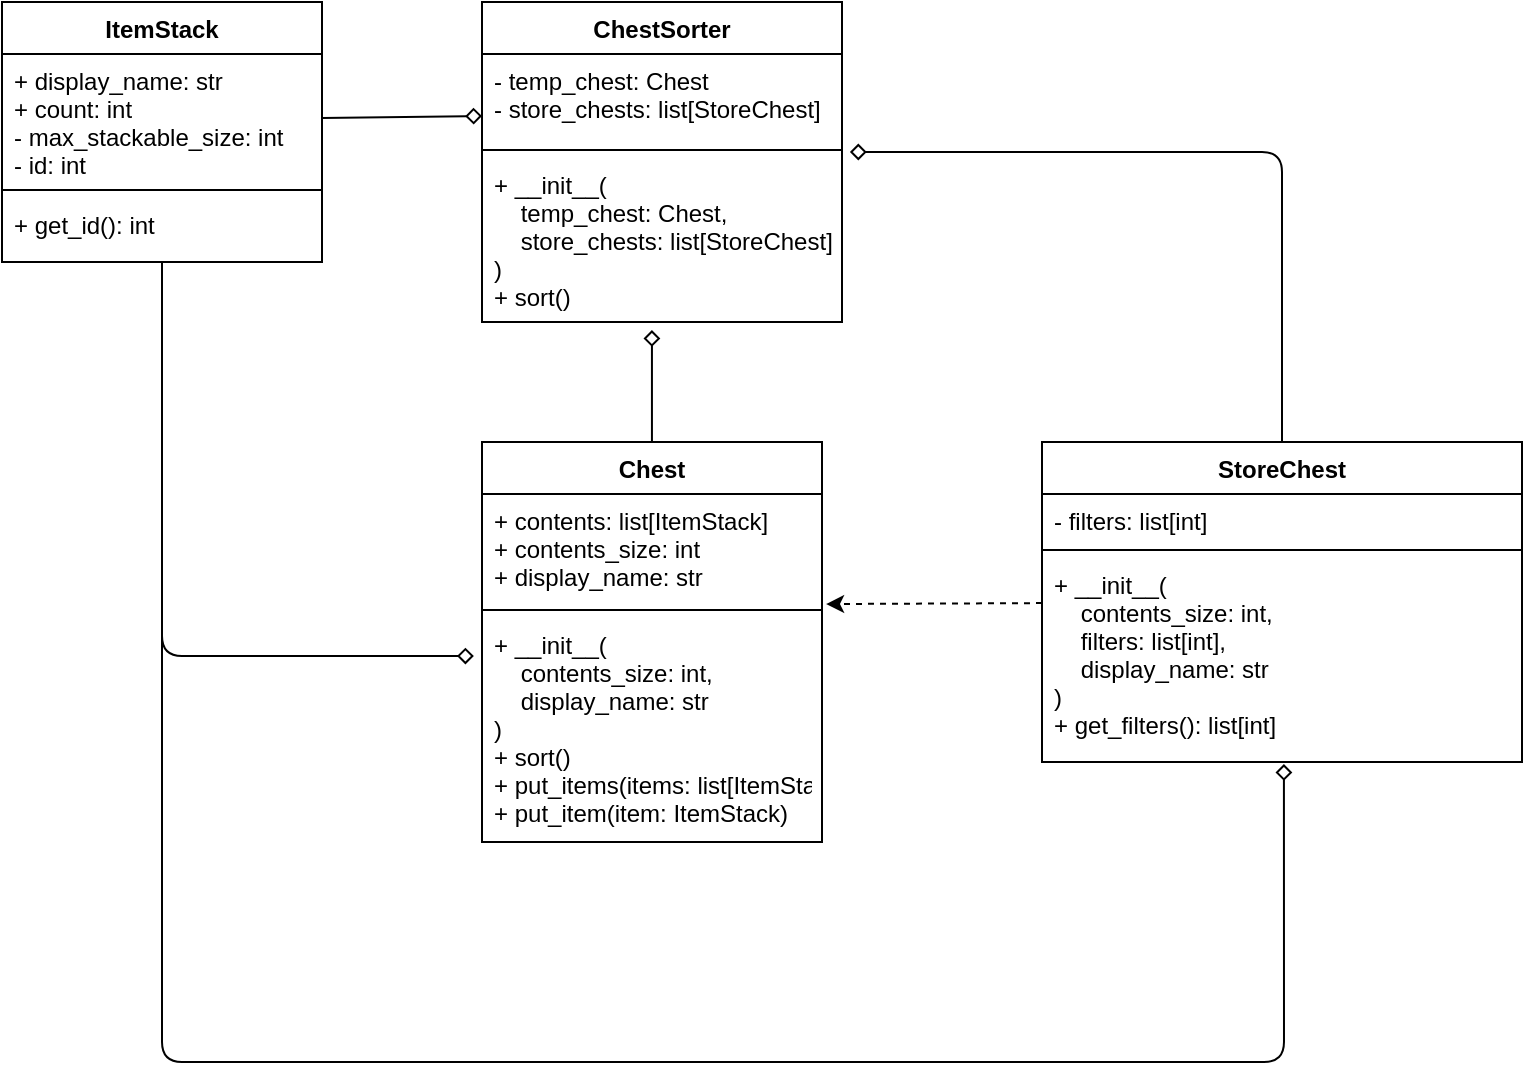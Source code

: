 <mxfile>
    <diagram id="GW5sfyn3bL_i-jpiwELU" name="Page-1">
        <mxGraphModel dx="1118" dy="314" grid="1" gridSize="10" guides="1" tooltips="1" connect="1" arrows="1" fold="1" page="1" pageScale="1" pageWidth="850" pageHeight="1100" math="0" shadow="0">
            <root>
                <mxCell id="0"/>
                <mxCell id="1" parent="0"/>
                <mxCell id="40" style="edgeStyle=orthogonalEdgeStyle;html=1;endArrow=diamond;endFill=0;entryX=-0.024;entryY=0.17;entryDx=0;entryDy=0;entryPerimeter=0;" parent="1" source="2" target="13" edge="1">
                    <mxGeometry relative="1" as="geometry">
                        <mxPoint x="120" y="410" as="targetPoint"/>
                        <Array as="points">
                            <mxPoint x="120" y="407"/>
                        </Array>
                    </mxGeometry>
                </mxCell>
                <mxCell id="41" style="edgeStyle=orthogonalEdgeStyle;html=1;endArrow=diamond;endFill=0;entryX=0.504;entryY=1.01;entryDx=0;entryDy=0;entryPerimeter=0;" parent="1" source="2" target="9" edge="1">
                    <mxGeometry relative="1" as="geometry">
                        <mxPoint x="690" y="610" as="targetPoint"/>
                        <Array as="points">
                            <mxPoint x="120" y="610"/>
                            <mxPoint x="681" y="610"/>
                        </Array>
                    </mxGeometry>
                </mxCell>
                <mxCell id="42" style="edgeStyle=none;html=1;entryX=0;entryY=0.705;entryDx=0;entryDy=0;entryPerimeter=0;endArrow=diamond;endFill=0;exitX=1;exitY=0.5;exitDx=0;exitDy=0;" edge="1" parent="1" source="3" target="21">
                    <mxGeometry relative="1" as="geometry"/>
                </mxCell>
                <mxCell id="2" value="ItemStack" style="swimlane;fontStyle=1;align=center;verticalAlign=top;childLayout=stackLayout;horizontal=1;startSize=26;horizontalStack=0;resizeParent=1;resizeParentMax=0;resizeLast=0;collapsible=1;marginBottom=0;" parent="1" vertex="1">
                    <mxGeometry x="40" y="80" width="160" height="130" as="geometry"/>
                </mxCell>
                <mxCell id="3" value="+ display_name: str&#10;+ count: int&#10;- max_stackable_size: int&#10;- id: int" style="text;strokeColor=none;fillColor=none;align=left;verticalAlign=top;spacingLeft=4;spacingRight=4;overflow=hidden;rotatable=0;points=[[0,0.5],[1,0.5]];portConstraint=eastwest;" parent="2" vertex="1">
                    <mxGeometry y="26" width="160" height="64" as="geometry"/>
                </mxCell>
                <mxCell id="4" value="" style="line;strokeWidth=1;fillColor=none;align=left;verticalAlign=middle;spacingTop=-1;spacingLeft=3;spacingRight=3;rotatable=0;labelPosition=right;points=[];portConstraint=eastwest;" parent="2" vertex="1">
                    <mxGeometry y="90" width="160" height="8" as="geometry"/>
                </mxCell>
                <mxCell id="5" value="+ get_id(): int" style="text;strokeColor=none;fillColor=none;align=left;verticalAlign=top;spacingLeft=4;spacingRight=4;overflow=hidden;rotatable=0;points=[[0,0.5],[1,0.5]];portConstraint=eastwest;" parent="2" vertex="1">
                    <mxGeometry y="98" width="160" height="32" as="geometry"/>
                </mxCell>
                <mxCell id="32" style="html=1;entryX=1.012;entryY=1.019;entryDx=0;entryDy=0;entryPerimeter=0;endArrow=classic;endFill=1;dashed=1;" parent="1" source="6" target="11" edge="1">
                    <mxGeometry relative="1" as="geometry"/>
                </mxCell>
                <mxCell id="38" style="edgeStyle=orthogonalEdgeStyle;html=1;endArrow=diamond;endFill=0;entryX=1.022;entryY=1.114;entryDx=0;entryDy=0;entryPerimeter=0;" parent="1" source="6" target="21" edge="1">
                    <mxGeometry relative="1" as="geometry">
                        <mxPoint x="680" y="130" as="targetPoint"/>
                    </mxGeometry>
                </mxCell>
                <mxCell id="6" value="StoreChest" style="swimlane;fontStyle=1;align=center;verticalAlign=top;childLayout=stackLayout;horizontal=1;startSize=26;horizontalStack=0;resizeParent=1;resizeParentMax=0;resizeLast=0;collapsible=1;marginBottom=0;" parent="1" vertex="1">
                    <mxGeometry x="560" y="300" width="240" height="160" as="geometry"/>
                </mxCell>
                <mxCell id="7" value="- filters: list[int]" style="text;strokeColor=none;fillColor=none;align=left;verticalAlign=top;spacingLeft=4;spacingRight=4;overflow=hidden;rotatable=0;points=[[0,0.5],[1,0.5]];portConstraint=eastwest;" parent="6" vertex="1">
                    <mxGeometry y="26" width="240" height="24" as="geometry"/>
                </mxCell>
                <mxCell id="8" value="" style="line;strokeWidth=1;fillColor=none;align=left;verticalAlign=middle;spacingTop=-1;spacingLeft=3;spacingRight=3;rotatable=0;labelPosition=right;points=[];portConstraint=eastwest;" parent="6" vertex="1">
                    <mxGeometry y="50" width="240" height="8" as="geometry"/>
                </mxCell>
                <mxCell id="9" value="+ __init__(&#10;    contents_size: int,&#10;    filters: list[int],&#10;    display_name: str&#10;)&#10;+ get_filters(): list[int]" style="text;strokeColor=none;fillColor=none;align=left;verticalAlign=top;spacingLeft=4;spacingRight=4;overflow=hidden;rotatable=0;points=[[0,0.5],[1,0.5]];portConstraint=eastwest;" parent="6" vertex="1">
                    <mxGeometry y="58" width="240" height="102" as="geometry"/>
                </mxCell>
                <mxCell id="36" style="edgeStyle=none;html=1;entryX=0.472;entryY=1.049;entryDx=0;entryDy=0;entryPerimeter=0;endArrow=diamond;endFill=0;" parent="1" source="10" target="23" edge="1">
                    <mxGeometry relative="1" as="geometry"/>
                </mxCell>
                <mxCell id="10" value="Chest" style="swimlane;fontStyle=1;align=center;verticalAlign=top;childLayout=stackLayout;horizontal=1;startSize=26;horizontalStack=0;resizeParent=1;resizeParentMax=0;resizeLast=0;collapsible=1;marginBottom=0;" parent="1" vertex="1">
                    <mxGeometry x="280" y="300" width="170" height="200" as="geometry"/>
                </mxCell>
                <mxCell id="11" value="+ contents: list[ItemStack]&#10;+ contents_size: int&#10;+ display_name: str" style="text;strokeColor=none;fillColor=none;align=left;verticalAlign=top;spacingLeft=4;spacingRight=4;overflow=hidden;rotatable=0;points=[[0,0.5],[1,0.5]];portConstraint=eastwest;" parent="10" vertex="1">
                    <mxGeometry y="26" width="170" height="54" as="geometry"/>
                </mxCell>
                <mxCell id="12" value="" style="line;strokeWidth=1;fillColor=none;align=left;verticalAlign=middle;spacingTop=-1;spacingLeft=3;spacingRight=3;rotatable=0;labelPosition=right;points=[];portConstraint=eastwest;" parent="10" vertex="1">
                    <mxGeometry y="80" width="170" height="8" as="geometry"/>
                </mxCell>
                <mxCell id="13" value="+ __init__(&#10;    contents_size: int,&#10;    display_name: str&#10;)&#10;+ sort()&#10;+ put_items(items: list[ItemStack])&#10;+ put_item(item: ItemStack)" style="text;strokeColor=none;fillColor=none;align=left;verticalAlign=top;spacingLeft=4;spacingRight=4;overflow=hidden;rotatable=0;points=[[0,0.5],[1,0.5]];portConstraint=eastwest;" parent="10" vertex="1">
                    <mxGeometry y="88" width="170" height="112" as="geometry"/>
                </mxCell>
                <mxCell id="20" value="ChestSorter" style="swimlane;fontStyle=1;align=center;verticalAlign=top;childLayout=stackLayout;horizontal=1;startSize=26;horizontalStack=0;resizeParent=1;resizeParentMax=0;resizeLast=0;collapsible=1;marginBottom=0;" parent="1" vertex="1">
                    <mxGeometry x="280" y="80" width="180" height="160" as="geometry"/>
                </mxCell>
                <mxCell id="21" value="- temp_chest: Chest&#10;- store_chests: list[StoreChest]" style="text;strokeColor=none;fillColor=none;align=left;verticalAlign=top;spacingLeft=4;spacingRight=4;overflow=hidden;rotatable=0;points=[[0,0.5],[1,0.5]];portConstraint=eastwest;" parent="20" vertex="1">
                    <mxGeometry y="26" width="180" height="44" as="geometry"/>
                </mxCell>
                <mxCell id="22" value="" style="line;strokeWidth=1;fillColor=none;align=left;verticalAlign=middle;spacingTop=-1;spacingLeft=3;spacingRight=3;rotatable=0;labelPosition=right;points=[];portConstraint=eastwest;" parent="20" vertex="1">
                    <mxGeometry y="70" width="180" height="8" as="geometry"/>
                </mxCell>
                <mxCell id="23" value="+ __init__(&#10;    temp_chest: Chest,&#10;    store_chests: list[StoreChest]&#10;)&#10;+ sort()" style="text;strokeColor=none;fillColor=none;align=left;verticalAlign=top;spacingLeft=4;spacingRight=4;overflow=hidden;rotatable=0;points=[[0,0.5],[1,0.5]];portConstraint=eastwest;" parent="20" vertex="1">
                    <mxGeometry y="78" width="180" height="82" as="geometry"/>
                </mxCell>
            </root>
        </mxGraphModel>
    </diagram>
</mxfile>